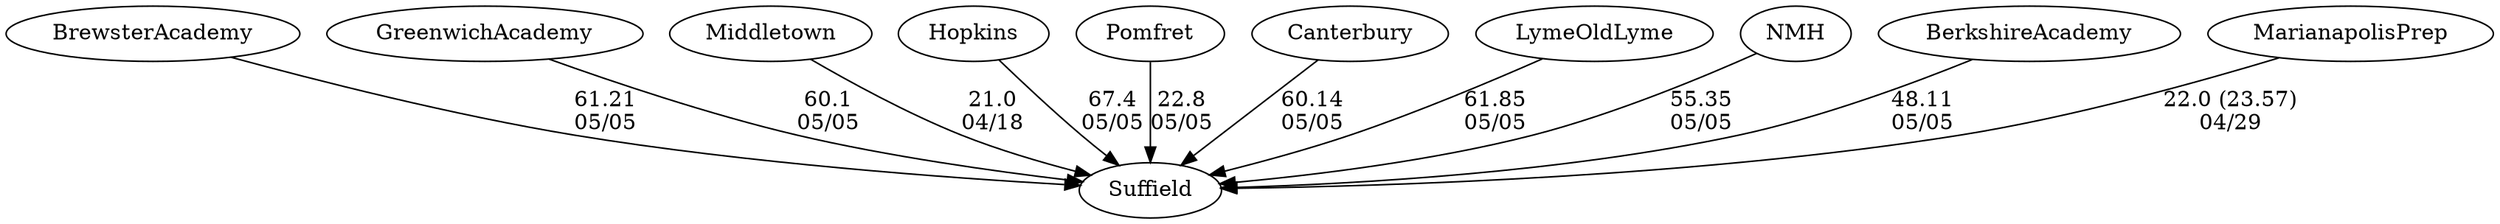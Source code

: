digraph girls1foursSuffield {BrewsterAcademy [URL="girls1foursSuffieldBrewsterAcademy.html"];GreenwichAcademy [URL="girls1foursSuffieldGreenwichAcademy.html"];Middletown [URL="girls1foursSuffieldMiddletown.html"];Hopkins [URL="girls1foursSuffieldHopkins.html"];Pomfret [URL="girls1foursSuffieldPomfret.html"];Canterbury [URL="girls1foursSuffieldCanterbury.html"];LymeOldLyme [URL="girls1foursSuffieldLymeOldLyme.html"];NMH [URL="girls1foursSuffieldNMH.html"];BerkshireAcademy [URL="girls1foursSuffieldBerkshireAcademy.html"];MarianapolisPrep [URL="girls1foursSuffieldMarianapolisPrep.html"];Suffield [URL="girls1foursSuffieldSuffield.html"];Middletown -> Suffield[label="21.0
04/18", weight="79", tooltip="NEIRA Girls Fours,Suffield Academy vs. Middletown			
Distance: 1500 Conditions: Variety Girls 1
coxed 4s
strong tail current, modern head wind, moderate chop.
None", URL="https://www.row2k.com/results/resultspage.cfm?UID=2AFDF758778B38E961BC1C1092DCA2B8&cat=1", random="random"]; 
MarianapolisPrep -> Suffield[label="22.0 (23.57)
04/29", weight="78", tooltip="NEIRA Boys & Girls Fours,Suffield Academy vs. Marianapolis			
Distance: 1400 Conditions: Severe chop at the start and severe tail wind. Shift to light tail/starboard wind for the last 1100 meters.
More wind and chop at the start as the day progressed (more for girls 4, more for boys varsity 2)
None", URL="https://www.row2k.com/results/resultspage.cfm?UID=8CCAFC10198F257F661CCA17A80627CA&cat=5", random="random"]; 
BrewsterAcademy -> Suffield[label="61.21
05/05", weight="39", tooltip="Founder's Day Regatta			
Conditions: Some cross wind in the first 500m shifting into a light tail wind in the last 1k. Teams with multiple boats in a single event only progressed the faster boat even if both finished top 3.", URL="https://www.row2k.com/results/resultspage.cfm?UID=7AC6352FAB62A8BCE52618B8C7A7971D&cat=6", random="random"]; 
Canterbury -> Suffield[label="60.14
05/05", weight="40", tooltip="Founder's Day Regatta			
Conditions: Some cross wind in the first 500m shifting into a light tail wind in the last 1k. Teams with multiple boats in a single event only progressed the faster boat even if both finished top 3.", URL="https://www.row2k.com/results/resultspage.cfm?UID=7AC6352FAB62A8BCE52618B8C7A7971D&cat=6", random="random"]; 
NMH -> Suffield[label="55.35
05/05", weight="45", tooltip="Founder's Day Regatta			
Conditions: Some cross wind in the first 500m shifting into a light tail wind in the last 1k. Teams with multiple boats in a single event only progressed the faster boat even if both finished top 3.", URL="https://www.row2k.com/results/resultspage.cfm?UID=7AC6352FAB62A8BCE52618B8C7A7971D&cat=6", random="random"]; 
BerkshireAcademy -> Suffield[label="48.11
05/05", weight="52", tooltip="Founder's Day Regatta			
Conditions: Some cross wind in the first 500m shifting into a light tail wind in the last 1k. Teams with multiple boats in a single event only progressed the faster boat even if both finished top 3.", URL="https://www.row2k.com/results/resultspage.cfm?UID=7AC6352FAB62A8BCE52618B8C7A7971D&cat=6", random="random"]; 
Pomfret -> Suffield[label="22.8
05/05", weight="78", tooltip="Founder's Day Regatta			
Conditions: Some cross wind in the first 500m shifting into a light tail wind in the last 1k. Teams with multiple boats in a single event only progressed the faster boat even if both finished top 3.", URL="https://www.row2k.com/results/resultspage.cfm?UID=7AC6352FAB62A8BCE52618B8C7A7971D&cat=6", random="random"]; 
Hopkins -> Suffield[label="67.4
05/05", weight="33", tooltip="Founder's Day Regatta			
Conditions: Some cross wind in the first 500m shifting into a light tail wind in the last 1k. Teams with multiple boats in a single event only progressed the faster boat even if both finished top 3.", URL="https://www.row2k.com/results/resultspage.cfm?UID=7AC6352FAB62A8BCE52618B8C7A7971D&cat=6", random="random"]; 
LymeOldLyme -> Suffield[label="61.85
05/05", weight="39", tooltip="Founder's Day Regatta			
Conditions: Some cross wind in the first 500m shifting into a light tail wind in the last 1k. Teams with multiple boats in a single event only progressed the faster boat even if both finished top 3.", URL="https://www.row2k.com/results/resultspage.cfm?UID=7AC6352FAB62A8BCE52618B8C7A7971D&cat=6", random="random"]; 
GreenwichAcademy -> Suffield[label="60.1
05/05", weight="40", tooltip="Founder's Day Regatta			
Conditions: Some cross wind in the first 500m shifting into a light tail wind in the last 1k. Teams with multiple boats in a single event only progressed the faster boat even if both finished top 3.", URL="https://www.row2k.com/results/resultspage.cfm?UID=7AC6352FAB62A8BCE52618B8C7A7971D&cat=6", random="random"]}